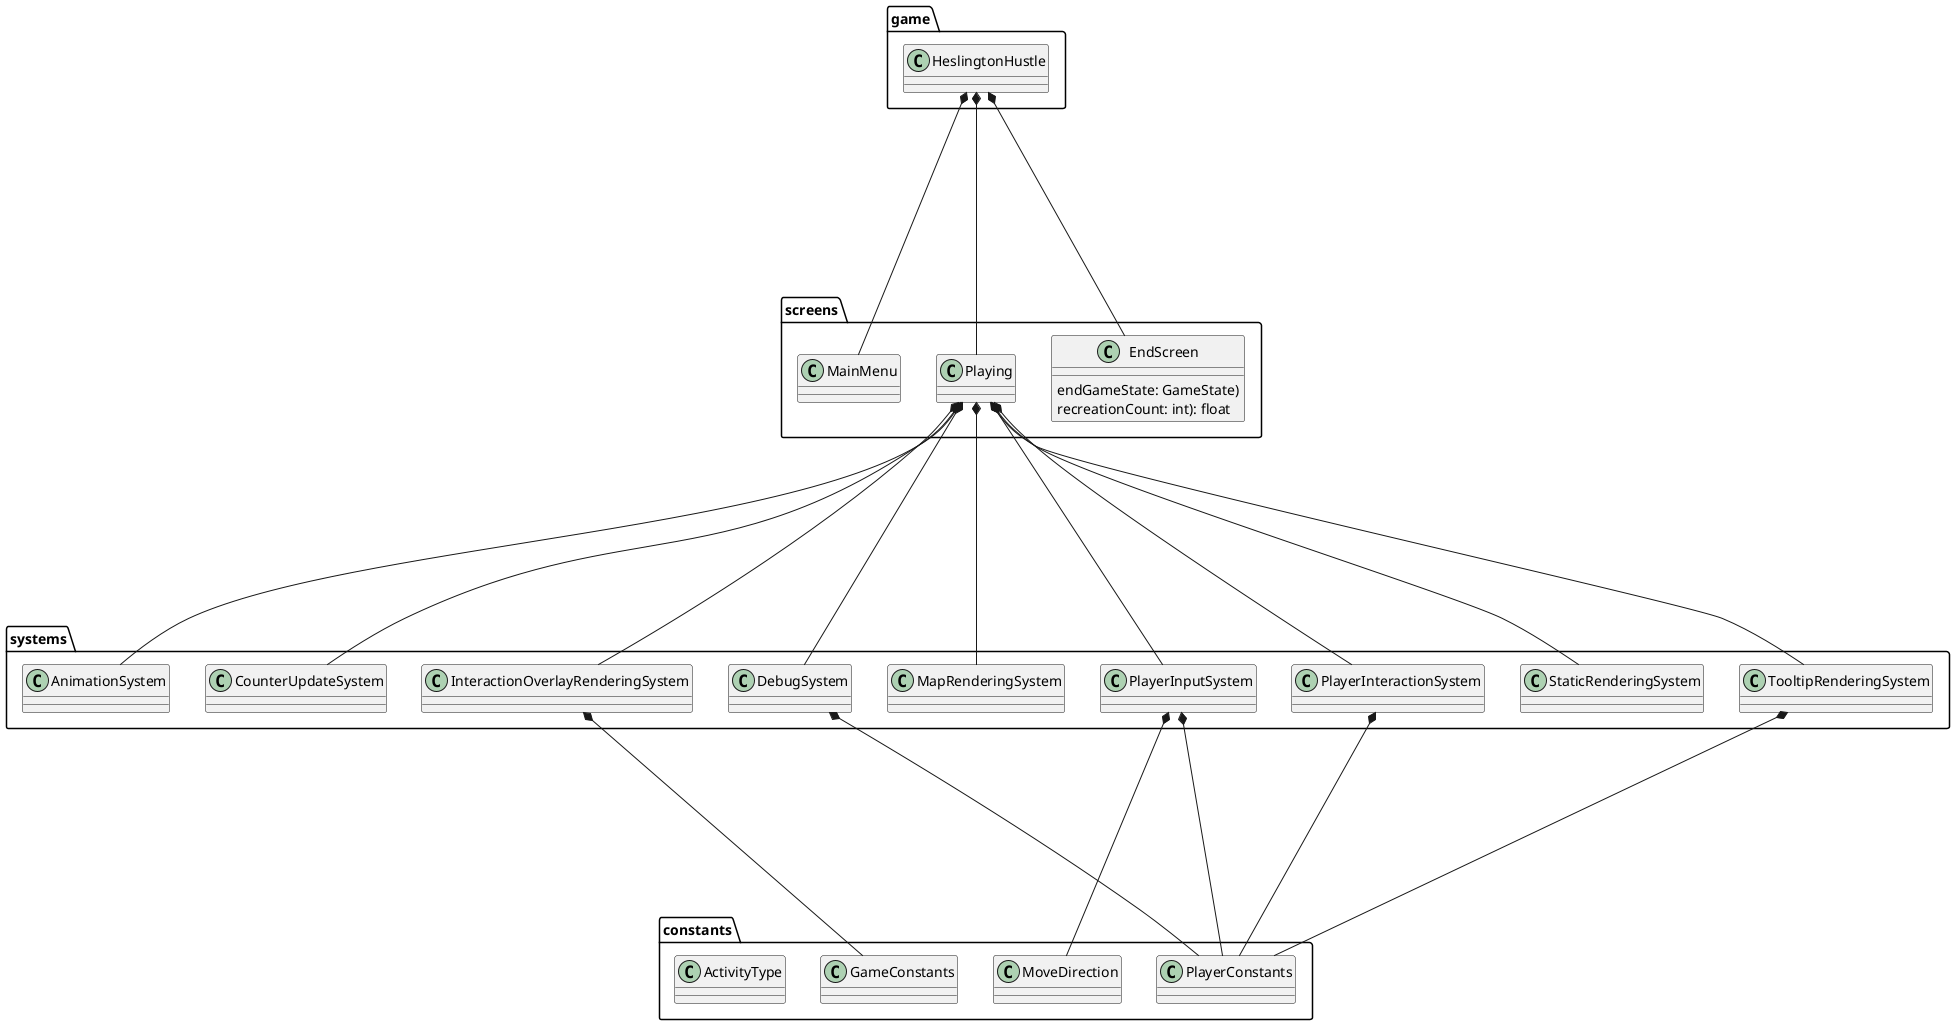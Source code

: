@startuml




package game{
    class HeslingtonHustle{}
    }


package screens{
    class MainMenu {
        '- game: HeslingtonHustle
        '- camera: Camera
        '- stage: Stage
        '- root: Table
        '+ MainMenu(game: HeslingtonHustle)
        '+ render(v: float): void
        '+ show(): void
        '+ resize(width: int, height: int): void
        '+ pause(): void
        '+ resume(): void
        '+ hide(): void
        '+ dispose(): void
    }

    class Playing {
        '- game: HeslingtonHustle
        '- camera: OrthographicCamera
        '- viewport: Viewport
        '- stage: Stage
        '- counters: Table
        '- days: Container<Label>
        '- engine: Engine
        '- gameState: GameState
        '- world: World
        '- debugRenderer: Box2DDebugRenderer
        '+ Playing(game: HeslingtonHustle)
        '+ render(delta: float): void
        '+ resize(width: int, height: int): void
        '+ show(): void
        '+ pause(): void
        '+ resume(): void
        '+ hide(): void
        '+ dispose(): void
        '- initTerrain(): void
        '- initInteractionLocations(engine: Engine): Entity[]
        '- initPlayerBody(): Fixture
        '- initPlayerEntity(engine: Engine): Entity
    }

    class EndScreen {
        '- MAX_DAY_SCORE: float
        '- MIN_DAY_SCORE: float
        '- camera: Camera
        '- stage: Stage

        '+ EndScreen(game: HeslingtonHustle,
        endGameState: GameState)
        '+ getDayScore(studyCount: int, mealCount: int,
        recreationCount: int): float
        '+ calculateExamScore(days: List<GameState.Day>): float
        '+ render(delta: float): void
        '+ resize(width: int, height: int): void
        '+ show(): void
        '+ pause(): void
        '+ resume(): void
        '+ hide(): void
        '+ dispose(): void
    }
}


'package models{
'    class GameState {
'        '- days: ArrayList<Day>
'        '- currentDay: Day
'        '- daysRemaining: int
'        '- energyRemaining: int
'        '- hoursRemaining: float
'        '- interactionOverlay: InteractionOverlay
'        '+ advanceDay(): void
'        '+ doActivity(timeUsage: int, energyUsage: int,
'        type: ActivityType, overlayText: String): boolean
'    }
'
'    class Day {
'        '- activityStats: HashMap<ActivityType, Integer>
'        '+ statFor(type: ActivityType): int
'    }
'
'    class InteractionOverlay {
'        '- text: String
'        '- displayFor: float
'        '+ InteractionOverlay(text: String, displayFor: float)
'    }
'
'    class PhysicsPolygon {
'        '- name: String
'        '- type: BodyDef.BodyType
'        '- position: Vector2
'        '- vertices: Vector2[]
'        '+ PhysicsPolygon()
'        '+ PhysicsPolygon(name: String, type: BodyDef.BodyType,
'        position: Vector2, vertices: Vector2...)
'        '+ getName(): String
'        '+ getType(): BodyDef.BodyType
'        '+ getPosition(): Vector2
'        '+ getVertices(): Vector2[]
'    }
'}

'package components{
'    class AnimationComponent {
'        '- spriteScale: float
'        '- animations: IntMap<Animation<Sprite>>
'        '- currentAnimation: int
'        '- time: float
'        '+ AnimationComponent(spriteScale: float)
'    }
'
'    class CounterComponent {
'        '- label: Label
'        '- valueResolver: CounterValueResolver
'        '+ CounterComponent(label: Label, valueResolver: CounterValueResolver)
'    }
'
'
'    class FixtureComponent {
'        '- fixture: Fixture
'        '+ FixtureComponent(fixture: Fixture)
'    }
'
'    class HitboxComponent {
'        '- rects: Rectangle[]
'        '- region: Rectangle
'        '+ HitboxComponent(rects: Rectangle...)
'    }
'
'    class InteractionComponent {
'        '- interactable: Interactable
'        '+ InteractionComponent(interactable: Interactable)
'    }
'
'    class PlayerComponent {
'        '- isInteracting: boolean
'    }
'
'    class PositionComponent {
'        '- x: float
'        '- y: float
'        '+ PositionComponent(x: float, y: float)
'        '+ PositionComponent()
'    }
'
'    class TextureComponent {
'        '- region: TextureRegion
'        '- scale: float
'        '- visible: boolean
'        '+ TextureComponent(region: TextureRegion, scale: float)
'        '+ show(): TextureComponent
'        '+ hide(): TextureComponent
'    }
'
'    class TooltipComponent {
'        '- tooltip: GlyphLayout
'        '+ TooltipComponent(font: BitmapFont, tooltip: String)
'    }
'}


package constants{
    class GameConstants {
'        {static} WORLD_WIDTH: int
'        {static} WORLD_HEIGHT: int
    }

    class MoveDirection {
'        {static} STATIONARY: int
'        {static} UP: int
'        {static} DOWN: int
'        {static} LEFT: int
'        {static} RIGHT: int
    }

    class PlayerConstants {
'        {static} HITBOX_RADIUS: float
'        {static} PLAYER_SPEED: float
'        {static} START_POSITION: Vector2
    }

    class ActivityType{}

}


package systems{
    class AnimationSystem {
        '- batch: SpriteBatch
        '- gameState: GameState
        '- am: ComponentMapper<AnimationComponent>
        '- fm: ComponentMapper<FixtureComponent>
        '- pm: ComponentMapper<PositionComponent>
        '+ AnimationSystem(batch: SpriteBatch, gameState: GameState)
        '+ update(deltaTime: float): void
        '- processEntity(entity: Entity, deltaTime: float): void
    }

    class CounterUpdateSystem {
        '- gameState: GameState
        '- cm: ComponentMapper<CounterComponent>
        '+ CounterUpdateSystem(gameState: GameState)
        '- processEntity(entity: Entity, deltaTime: float): void
    }

    class DebugSystem {
        '- shapeDrawer: ShapeDrawer
        '- hm: ComponentMapper<HitboxComponent>
        '- fm: ComponentMapper<FixtureComponent>
        '- interactables: ImmutableArray<Entity>
        '- playerEntity: Entity
        '+ DebugSystem(shapeDrawer: ShapeDrawer)
        '+ addedToEngine(engine: Engine): void
        '+ update(deltaTime: float): void
    }

    class InteractionOverlayRenderingSystem {
        '- batch: SpriteBatch
        '- font: BitmapFont
        '- shapeDrawer: ShapeDrawer
        '- gameState: GameState
        '- elapsed: float
        '+ InteractionOverlayRenderingSystem(batch: SpriteBatch,
'        font: BitmapFont, shapeDrawer: ShapeDrawer,
'        gameState: GameState)
        '+ update(deltaTime: float): void
    }

    class MapRenderingSystem {
        '- camera: OrthographicCamera
        '- renderer: OrthogonalTiledMapRenderer
        '+ MapRenderingSystem(tiledMap: TiledMap,
'        camera: OrthographicCamera)
        '+ update(deltaTime: float): void
    }

    class PlayerInputSystem {
        '- gameState: GameState
        '- playerEntity: Entity
        '- velocity: Vector2
        '- pm: ComponentMapper<PlayerComponent>
        '- fm: ComponentMapper<FixtureComponent>
        '- am: ComponentMapper<AnimationComponent>
        '+ PlayerInputSystem(gameState: GameState)
        '+ addedToEngine(engine: Engine): void
        '+ update(deltaTime: float): void
    }

    class PlayerInteractionSystem {
        '- gameState: GameState
        '- playerEntity: Entity
        '- interactables: ImmutableArray<Entity>
        '- plm: ComponentMapper<PlayerComponent>
        '- am: ComponentMapper<AnimationComponent>
        '- im: ComponentMapper<InteractionComponent>
        '- hm: ComponentMapper<HitboxComponent>
        '- fm: ComponentMapper<FixtureComponent>
        '+ PlayerInteractionSystem(gameState: GameState)
        '+ addedToEngine(engine: Engine): void
        '+ update(deltaTime: float): void
    }

    class StaticRenderingSystem {
        '- batch: SpriteBatch
        '- tm: ComponentMapper<TextureComponent>
        '- pm: ComponentMapper<PositionComponent>
        '+ StaticRenderingSystem(batch: SpriteBatch)
        '+ processEntity(entity: Entity, deltaTime: float): void
    }

    class TooltipRenderingSystem {
'        '- font: BitmapFont
'        '- shapeDrawer: ShapeDrawer
'        '- batch: SpriteBatch
'        '- gameState: GameState
'        '- hm: ComponentMapper<HitboxComponent>
'        '- tm: ComponentMapper<TooltipComponent>
'        '- fm: ComponentMapper<FixtureComponent>
'        '+ TooltipRenderingSystem(font: BitmapFont,
'        shapeDrawer: ShapeDrawer, batch: SpriteBatch,
'        gameState: GameState)
'        '+ addedToEngine(engine: Engine): void
'        '+ update(deltaTime: float): void
    }
}








HeslingtonHustle *----- EndScreen
HeslingtonHustle *----- Playing
HeslingtonHustle *----- MainMenu

'AnimationSystem *----- AnimationComponent
'AnimationSystem *----- FixtureComponent
'AnimationSystem *----- PositionComponent

'CounterUpdateSystem *----- CounterComponent
'
'DebugSystem *----- AnimationComponent
'DebugSystem *----- FixtureComponent
'DebugSystem *----- HitboxComponent
'DebugSystem *----- InteractionComponent
'DebugSystem *----- PlayerComponent
DebugSystem *----- PlayerConstants

InteractionOverlayRenderingSystem *----- GameConstants



'PlayerInputSystem *-----AnimationComponent
'PlayerInputSystem *-----FixtureComponent
'PlayerInputSystem *-----PlayerComponent
PlayerInputSystem *-----MoveDirection
PlayerInputSystem *-----PlayerConstants
'
'PlayerInteractionSystem *-----FixtureComponent
'PlayerInteractionSystem *-----HitboxComponent
''PlayerInteractionSystem *-----InteractionComponent
'PlayerInteractionSystem *-----PlayerComponent
PlayerInteractionSystem *-----PlayerConstants

'StaticRenderingSystem *----- PositionComponent
'StaticRenderingSystem *----- TextureComponent
'
'TooltipRenderingSystem *----- FixtureComponent
'TooltipRenderingSystem *----- HitboxComponent
'TooltipRenderingSystem *----- PlayerComponent
'TooltipRenderingSystem *----- TooltipComponent
TooltipRenderingSystem *----- PlayerConstants


'GameState *----- ActivityType
'GameState *----- GameConstants





'Playing *----- AnimationComponent
'Playing *----- CounterComponent
'Playing *----- FixtureComponent
'Playing *----- HitboxComponent
'Playing *----- InteractionComponent
'Playing *----- PlayerComponent
'Playing *----- PositionComponent
'Playing *----- TextureComponent
'Playing *----- TooltipComponent



'
'Playing *----- GameState
'Playing *----- PhysicsPolygon


Playing *----- AnimationSystem
Playing *----- CounterUpdateSystem
Playing *----- DebugSystem
Playing *----- InteractionOverlayRenderingSystem
Playing *----- MapRenderingSystem
Playing *----- PlayerInputSystem
Playing *----- PlayerInteractionSystem
Playing *----- StaticRenderingSystem
Playing *----- TooltipRenderingSystem
'
'EndScreen *----- GameState



'skinparam defaultFontSize 40
'skinparam ArrowThickness 90


@enduml